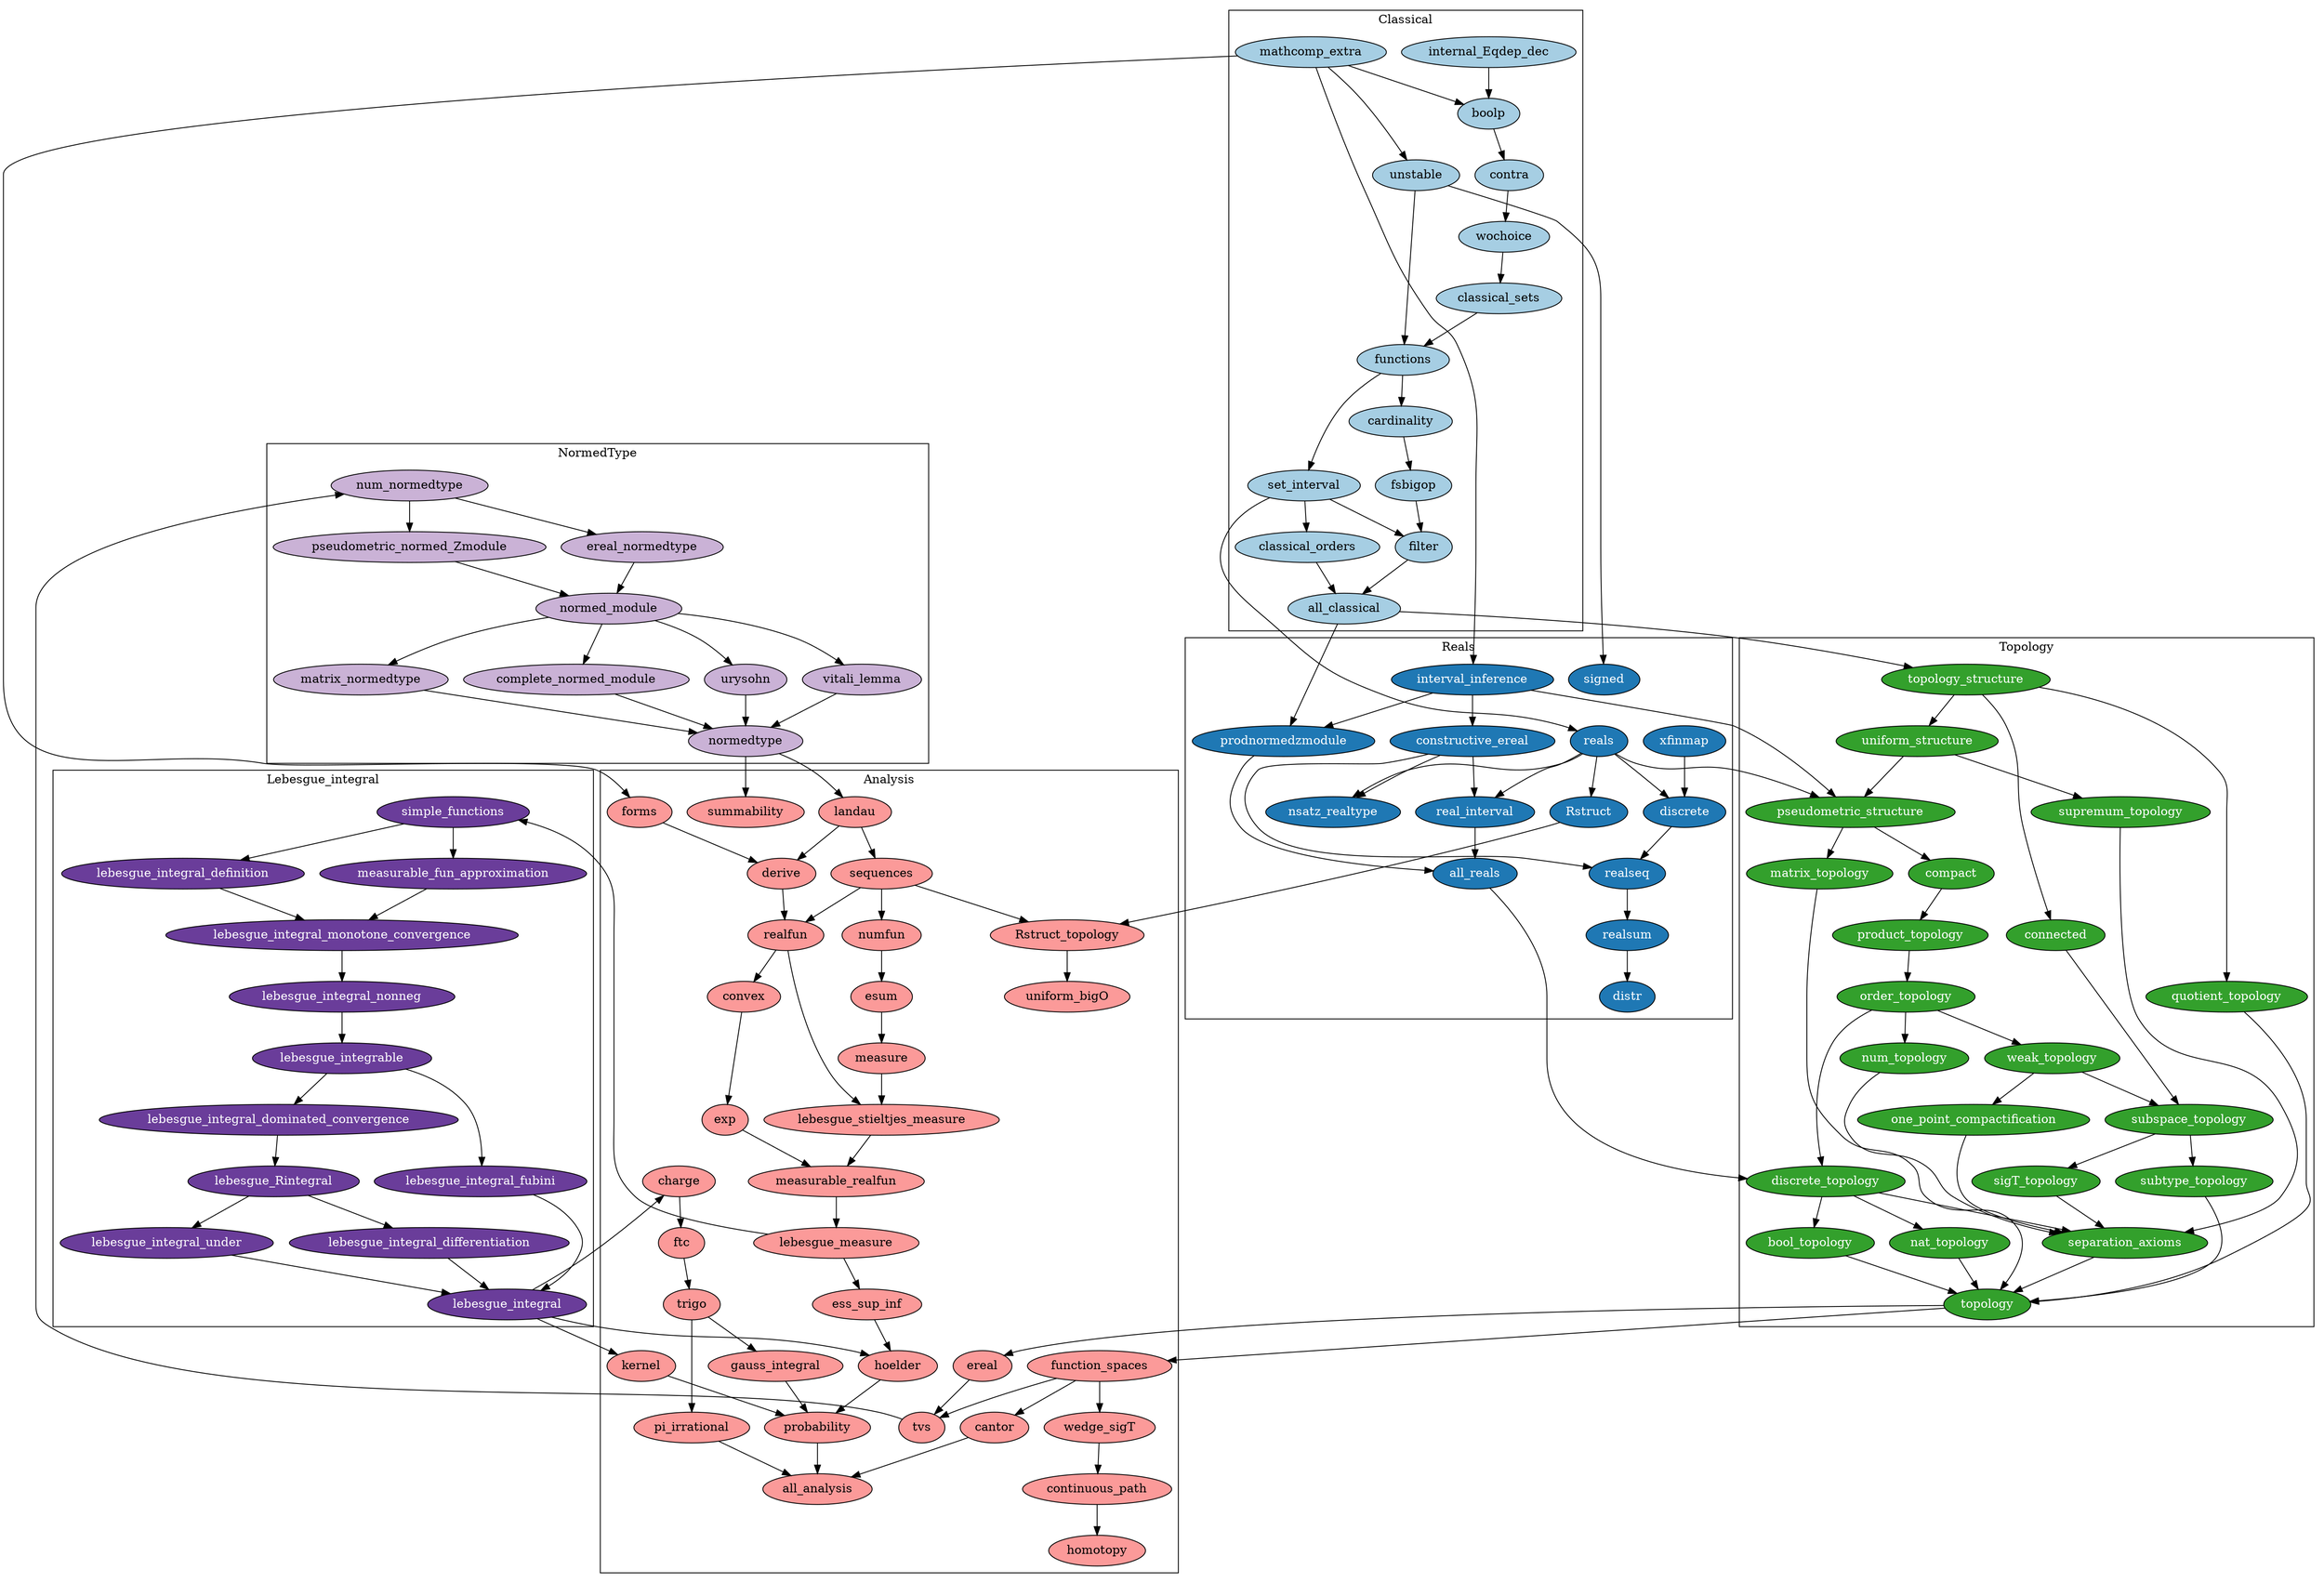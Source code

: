 digraph depend {
	node [colorscheme=paired12,
		shape=ellipse,
		style=filled
	];
	subgraph cluster_analysis {
		graph [label=Analysis];
		"theories/all_analysis"	[fillcolor=5,
			label=all_analysis];
		"theories/ereal"	[fillcolor=5,
			label=ereal];
		"theories/landau"	[fillcolor=5,
			label=landau];
		"theories/function_spaces"	[fillcolor=5,
			label=function_spaces];
		"theories/cantor"	[fillcolor=5,
			label=cantor];
		"theories/realfun"	[fillcolor=5,
			label=realfun];
		"theories/sequences"	[fillcolor=5,
			label=sequences];
		"theories/exp"	[fillcolor=5,
			label=exp];
		"theories/trigo"	[fillcolor=5,
			label=trigo];
		"theories/esum"	[fillcolor=5,
			label=esum];
		"theories/lebesgue_measure"	[fillcolor=5,
			label=lebesgue_measure];
		"theories/forms"	[fillcolor=5,
			label=forms];
		"theories/derive"	[fillcolor=5,
			label=derive];
		"theories/measure"	[fillcolor=5,
			label=measure];
		"theories/numfun"	[fillcolor=5,
			label=numfun];
		"theories/ftc"	[fillcolor=5,
			label=ftc];
		"theories/hoelder"	[fillcolor=5,
			label=hoelder];
		"theories/probability"	[fillcolor=5,
			label=probability];
		"theories/lebesgue_stieltjes_measure"	[fillcolor=5,
			label=lebesgue_stieltjes_measure];
		"theories/convex"	[fillcolor=5,
			label=convex];
		"theories/charge"	[fillcolor=5,
			label=charge];
		"theories/kernel"	[fillcolor=5,
			label=kernel];
		"theories/pi_irrational"	[fillcolor=5,
			label=pi_irrational];
		"theories/gauss_integral"	[fillcolor=5,
			label=gauss_integral];
		"theories/homotopy_theory/homotopy"	[fillcolor=5,
			label=homotopy];
		"theories/homotopy_theory/wedge_sigT"	[fillcolor=5,
			label=wedge_sigT];
		"theories/homotopy_theory/continuous_path"	[fillcolor=5,
			label=continuous_path];
		"theories/ess_sup_inf"	[fillcolor=5,
			label=ess_sup_inf];
		"theories/tvs"	[fillcolor=5,
			label=tvs];
		"theories/measurable_realfun"	[fillcolor=5,
			label=measurable_realfun];
		"theories/showcase/summability"	[fillcolor=5,
			label=summability];
		"analysis_stdlib/Rstruct_topology"	[fillcolor=5,
			label=Rstruct_topology];
		"analysis_stdlib/showcase/uniform_bigO"	[fillcolor=5,
			label=uniform_bigO];
	}
	subgraph cluster_classical {
		graph [label=Classical];
		"classical/all_classical"	[URL="mathcomp.classical.all_classical.html",
			fillcolor=1,
			label=all_classical];
		"classical/boolp"	[URL="mathcomp.classical.boolp.html",
			fillcolor=1,
			label=boolp];
		"classical/contra"	[URL="mathcomp.classical.contra.html",
			fillcolor=1,
			label=contra];
		"classical/classical_sets"	[URL="mathcomp.classical.classical_sets.html",
			fillcolor=1,
			label=classical_sets];
		"classical/mathcomp_extra"	[URL="mathcomp.classical.mathcomp_extra.html",
			fillcolor=1,
			label=mathcomp_extra];
		"classical/functions"	[URL="mathcomp.classical.functions.html",
			fillcolor=1,
			label=functions];
		"classical/cardinality"	[URL="mathcomp.classical.cardinality.html",
			fillcolor=1,
			label=cardinality];
		"classical/fsbigop"	[URL="mathcomp.classical.fsbigop.html",
			fillcolor=1,
			label=fsbigop];
		"classical/set_interval"	[URL="mathcomp.classical.set_interval.html",
			fillcolor=1,
			label=set_interval];
		"classical/classical_orders"	[URL="mathcomp.classical.classical_orders.html",
			fillcolor=1,
			label=classical_orders];
		"classical/filter"	[URL="mathcomp.classical.filter.html",
			fillcolor=1,
			label=filter];
		"classical/internal_Eqdep_dec"	[URL="mathcomp.classical.internal_Eqdep_dec.html",
			fillcolor=1,
			label=internal_Eqdep_dec];
		"classical/wochoice"	[URL="mathcomp.classical.wochoice.html",
			fillcolor=1,
			label=wochoice];
		"classical/unstable"	[URL="mathcomp.classical.unstable.html",
			fillcolor=1,
			label=unstable];
	}
	subgraph cluster_reals {
		graph [label=Reals];
		"reals/constructive_ereal"	[fillcolor=2,
			fontcolor=white,
			label=constructive_ereal];
		"reals/interval_inference"	[fillcolor=2,
			fontcolor=white,
			label=interval_inference];
		"reals/reals"	[fillcolor=2,
			fontcolor=white,
			label=reals];
		"reals/real_interval"	[fillcolor=2,
			fontcolor=white,
			label=real_interval];
		"reals/signed"	[fillcolor=2,
			fontcolor=white,
			label=signed];
		"reals/prodnormedzmodule"	[fillcolor=2,
			fontcolor=white,
			label=prodnormedzmodule];
		"reals/all_reals"	[fillcolor=2,
			fontcolor=white,
			label=all_reals];
		"experimental_reals/xfinmap"	[fillcolor=2,
			fontcolor=white,
			label=xfinmap];
		"experimental_reals/discrete"	[fillcolor=2,
			fontcolor=white,
			label=discrete];
		"experimental_reals/realseq"	[fillcolor=2,
			fontcolor=white,
			label=realseq];
		"experimental_reals/realsum"	[fillcolor=2,
			fontcolor=white,
			label=realsum];
		"experimental_reals/distr"	[fillcolor=2,
			fontcolor=white,
			label=distr];
		"reals_stdlib/Rstruct"	[fillcolor=2,
			fontcolor=white,
			label=Rstruct];
		"reals_stdlib/nsatz_realtype"	[fillcolor=2,
			fontcolor=white,
			label=nsatz_realtype];
	}
	subgraph cluster_experimental_reals {
		graph [label=ExperimentalReals];
	}
	subgraph cluster_topology {
		graph [label=Topology];
		"theories/topology_theory/topology"	[fillcolor=4,
			fontcolor=white,
			label=topology];
		"theories/topology_theory/bool_topology"	[fillcolor=4,
			fontcolor=white,
			label=bool_topology];
		"theories/topology_theory/num_topology"	[fillcolor=4,
			fontcolor=white,
			label=num_topology];
		"theories/topology_theory/quotient_topology"	[fillcolor=4,
			fontcolor=white,
			label=quotient_topology];
		"theories/topology_theory/compact"	[fillcolor=4,
			fontcolor=white,
			label=compact];
		"theories/topology_theory/connected"	[fillcolor=4,
			fontcolor=white,
			label=connected];
		"theories/topology_theory/matrix_topology"	[fillcolor=4,
			fontcolor=white,
			label=matrix_topology];
		"theories/topology_theory/nat_topology"	[fillcolor=4,
			fontcolor=white,
			label=nat_topology];
		"theories/topology_theory/order_topology"	[fillcolor=4,
			fontcolor=white,
			label=order_topology];
		"theories/topology_theory/product_topology"	[fillcolor=4,
			fontcolor=white,
			label=product_topology];
		"theories/topology_theory/pseudometric_structure"	[fillcolor=4,
			fontcolor=white,
			label=pseudometric_structure];
		"theories/topology_theory/subspace_topology"	[fillcolor=4,
			fontcolor=white,
			label=subspace_topology];
		"theories/topology_theory/subtype_topology"	[fillcolor=4,
			fontcolor=white,
			label=subtype_topology];
		"theories/topology_theory/supremum_topology"	[fillcolor=4,
			fontcolor=white,
			label=supremum_topology];
		"theories/topology_theory/topology_structure"	[fillcolor=4,
			fontcolor=white,
			label=topology_structure];
		"theories/topology_theory/uniform_structure"	[fillcolor=4,
			fontcolor=white,
			label=uniform_structure];
		"theories/topology_theory/weak_topology"	[fillcolor=4,
			fontcolor=white,
			label=weak_topology];
		"theories/topology_theory/one_point_compactification"	[fillcolor=4,
			fontcolor=white,
			label=one_point_compactification];
		"theories/topology_theory/sigT_topology"	[fillcolor=4,
			fontcolor=white,
			label=sigT_topology];
		"theories/topology_theory/discrete_topology"	[fillcolor=4,
			fontcolor=white,
			label=discrete_topology];
		"theories/topology_theory/separation_axioms"	[fillcolor=4,
			fontcolor=white,
			label=separation_axioms];
	}
	subgraph cluster_normedtype {
		graph [label=NormedType];
		"theories/normedtype_theory/normedtype"	[fillcolor=9,
			label=normedtype];
		"theories/normedtype_theory/num_normedtype"	[fillcolor=9,
			label=num_normedtype];
		"theories/normedtype_theory/matrix_normedtype"	[fillcolor=9,
			label=matrix_normedtype];
		"theories/normedtype_theory/pseudometric_normed_Zmodule"	[fillcolor=9,
			label=pseudometric_normed_Zmodule];
		"theories/normedtype_theory/normed_module"	[fillcolor=9,
			label=normed_module];
		"theories/normedtype_theory/ereal_normedtype"	[fillcolor=9,
			label=ereal_normedtype];
		"theories/normedtype_theory/complete_normed_module"	[fillcolor=9,
			label=complete_normed_module];
		"theories/normedtype_theory/urysohn"	[fillcolor=9,
			label=urysohn];
		"theories/normedtype_theory/vitali_lemma"	[fillcolor=9,
			label=vitali_lemma];
	}
	subgraph cluster_lebesgue_integral {
		graph [label=Lebesgue_integral];
		"theories/lebesgue_integral_theory/lebesgue_integral"	[fillcolor=10,
			fontcolor=white,
			label=lebesgue_integral];
		"theories/lebesgue_integral_theory/simple_functions"	[fillcolor=10,
			fontcolor=white,
			label=simple_functions];
		"theories/lebesgue_integral_theory/lebesgue_integral_definition"	[fillcolor=10,
			fontcolor=white,
			label=lebesgue_integral_definition];
		"theories/lebesgue_integral_theory/measurable_fun_approximation"	[fillcolor=10,
			fontcolor=white,
			label=measurable_fun_approximation];
		"theories/lebesgue_integral_theory/lebesgue_integral_monotone_convergence"	[fillcolor=10,
			fontcolor=white,
			label=lebesgue_integral_monotone_convergence];
		"theories/lebesgue_integral_theory/lebesgue_integral_nonneg"	[fillcolor=10,
			fontcolor=white,
			label=lebesgue_integral_nonneg];
		"theories/lebesgue_integral_theory/lebesgue_integrable"	[fillcolor=10,
			fontcolor=white,
			label=lebesgue_integrable];
		"theories/lebesgue_integral_theory/lebesgue_integral_dominated_convergence"	[fillcolor=10,
			fontcolor=white,
			label=lebesgue_integral_dominated_convergence];
		"theories/lebesgue_integral_theory/lebesgue_integral_under"	[fillcolor=10,
			fontcolor=white,
			label=lebesgue_integral_under];
		"theories/lebesgue_integral_theory/lebesgue_Rintegral"	[fillcolor=10,
			fontcolor=white,
			label=lebesgue_Rintegral];
		"theories/lebesgue_integral_theory/lebesgue_integral_fubini"	[fillcolor=10,
			fontcolor=white,
			label=lebesgue_integral_fubini];
		"theories/lebesgue_integral_theory/lebesgue_integral_differentiation"	[fillcolor=10,
			fontcolor=white,
			label=lebesgue_integral_differentiation];
	}
	"classical/all_classical" -> "reals/prodnormedzmodule";
	"classical/all_classical" -> "theories/topology_theory/topology_structure";
	"classical/boolp" -> "classical/contra";
	"classical/contra" -> "classical/wochoice";
	"classical/classical_sets" -> "classical/functions";
	"classical/mathcomp_extra" -> "classical/boolp";
	"classical/mathcomp_extra" -> "classical/unstable";
	"classical/mathcomp_extra" -> "reals/interval_inference";
	"classical/mathcomp_extra" -> "theories/forms";
	"classical/functions" -> "classical/cardinality";
	"classical/functions" -> "classical/set_interval";
	"classical/cardinality" -> "classical/fsbigop";
	"classical/fsbigop" -> "classical/filter";
	"classical/set_interval" -> "classical/classical_orders";
	"classical/set_interval" -> "classical/filter";
	"classical/set_interval" -> "reals/reals";
	"classical/classical_orders" -> "classical/all_classical";
	"classical/filter" -> "classical/all_classical";
	"classical/internal_Eqdep_dec" -> "classical/boolp";
	"classical/wochoice" -> "classical/classical_sets";
	"classical/unstable" -> "classical/functions";
	"classical/unstable" -> "reals/signed";
	"reals/constructive_ereal" -> "reals/real_interval";
	"reals/constructive_ereal" -> "experimental_reals/realseq";
	"reals/constructive_ereal" -> "reals_stdlib/nsatz_realtype";
	"reals/interval_inference" -> "reals/constructive_ereal";
	"reals/interval_inference" -> "reals/prodnormedzmodule";
	"reals/interval_inference" -> "theories/topology_theory/pseudometric_structure";
	"reals/reals" -> "reals/real_interval";
	"reals/reals" -> "experimental_reals/discrete";
	"reals/reals" -> "reals_stdlib/Rstruct";
	"reals/reals" -> "reals_stdlib/nsatz_realtype";
	"reals/reals" -> "theories/topology_theory/pseudometric_structure";
	"reals/real_interval" -> "reals/all_reals";
	"reals/prodnormedzmodule" -> "reals/all_reals";
	"reals/all_reals" -> "theories/topology_theory/discrete_topology";
	"experimental_reals/xfinmap" -> "experimental_reals/discrete";
	"experimental_reals/discrete" -> "experimental_reals/realseq";
	"experimental_reals/realseq" -> "experimental_reals/realsum";
	"experimental_reals/realsum" -> "experimental_reals/distr";
	"reals_stdlib/Rstruct" -> "analysis_stdlib/Rstruct_topology";
	"theories/ereal" -> "theories/tvs";
	"theories/landau" -> "theories/sequences";
	"theories/landau" -> "theories/derive";
	"theories/topology_theory/topology" -> "theories/ereal";
	"theories/topology_theory/topology" -> "theories/function_spaces";
	"theories/function_spaces" -> "theories/cantor";
	"theories/function_spaces" -> "theories/homotopy_theory/wedge_sigT";
	"theories/function_spaces" -> "theories/tvs";
	"theories/cantor" -> "theories/all_analysis";
	"theories/normedtype_theory/normedtype" -> "theories/landau";
	"theories/normedtype_theory/normedtype" -> "theories/showcase/summability";
	"theories/realfun" -> "theories/lebesgue_stieltjes_measure";
	"theories/realfun" -> "theories/convex";
	"theories/sequences" -> "theories/realfun";
	"theories/sequences" -> "theories/numfun";
	"theories/sequences" -> "analysis_stdlib/Rstruct_topology";
	"theories/exp" -> "theories/measurable_realfun";
	"theories/trigo" -> "theories/pi_irrational";
	"theories/trigo" -> "theories/gauss_integral";
	"theories/esum" -> "theories/measure";
	"theories/lebesgue_measure" -> "theories/ess_sup_inf";
	"theories/lebesgue_measure" -> "theories/lebesgue_integral_theory/simple_functions";
	"theories/forms" -> "theories/derive";
	"theories/derive" -> "theories/realfun";
	"theories/measure" -> "theories/lebesgue_stieltjes_measure";
	"theories/numfun" -> "theories/esum";
	"theories/lebesgue_integral_theory/lebesgue_integral" -> "theories/hoelder";
	"theories/lebesgue_integral_theory/lebesgue_integral" -> "theories/charge";
	"theories/lebesgue_integral_theory/lebesgue_integral" -> "theories/kernel";
	"theories/ftc" -> "theories/trigo";
	"theories/hoelder" -> "theories/probability";
	"theories/probability" -> "theories/all_analysis";
	"theories/lebesgue_stieltjes_measure" -> "theories/measurable_realfun";
	"theories/convex" -> "theories/exp";
	"theories/charge" -> "theories/ftc";
	"theories/kernel" -> "theories/probability";
	"theories/pi_irrational" -> "theories/all_analysis";
	"theories/gauss_integral" -> "theories/probability";
	"theories/topology_theory/bool_topology" -> "theories/topology_theory/topology";
	"theories/topology_theory/num_topology" -> "theories/topology_theory/separation_axioms";
	"theories/topology_theory/quotient_topology" -> "theories/topology_theory/topology";
	"theories/topology_theory/compact" -> "theories/topology_theory/product_topology";
	"theories/topology_theory/connected" -> "theories/topology_theory/subspace_topology";
	"theories/topology_theory/matrix_topology" -> "theories/topology_theory/topology";
	"theories/topology_theory/nat_topology" -> "theories/topology_theory/topology";
	"theories/topology_theory/order_topology" -> "theories/topology_theory/num_topology";
	"theories/topology_theory/order_topology" -> "theories/topology_theory/weak_topology";
	"theories/topology_theory/order_topology" -> "theories/topology_theory/discrete_topology";
	"theories/topology_theory/product_topology" -> "theories/topology_theory/order_topology";
	"theories/topology_theory/pseudometric_structure" -> "theories/topology_theory/compact";
	"theories/topology_theory/pseudometric_structure" -> "theories/topology_theory/matrix_topology";
	"theories/topology_theory/subspace_topology" -> "theories/topology_theory/subtype_topology";
	"theories/topology_theory/subspace_topology" -> "theories/topology_theory/sigT_topology";
	"theories/topology_theory/subtype_topology" -> "theories/topology_theory/topology";
	"theories/topology_theory/supremum_topology" -> "theories/topology_theory/separation_axioms";
	"theories/topology_theory/topology_structure" -> "theories/topology_theory/quotient_topology";
	"theories/topology_theory/topology_structure" -> "theories/topology_theory/connected";
	"theories/topology_theory/topology_structure" -> "theories/topology_theory/uniform_structure";
	"theories/topology_theory/uniform_structure" -> "theories/topology_theory/pseudometric_structure";
	"theories/topology_theory/uniform_structure" -> "theories/topology_theory/supremum_topology";
	"theories/topology_theory/weak_topology" -> "theories/topology_theory/subspace_topology";
	"theories/topology_theory/weak_topology" -> "theories/topology_theory/one_point_compactification";
	"theories/topology_theory/one_point_compactification" -> "theories/topology_theory/separation_axioms";
	"theories/topology_theory/sigT_topology" -> "theories/topology_theory/separation_axioms";
	"theories/topology_theory/discrete_topology" -> "theories/topology_theory/bool_topology";
	"theories/topology_theory/discrete_topology" -> "theories/topology_theory/nat_topology";
	"theories/topology_theory/discrete_topology" -> "theories/topology_theory/separation_axioms";
	"theories/topology_theory/separation_axioms" -> "theories/topology_theory/topology";
	"theories/homotopy_theory/wedge_sigT" -> "theories/homotopy_theory/continuous_path";
	"theories/homotopy_theory/continuous_path" -> "theories/homotopy_theory/homotopy";
	"theories/ess_sup_inf" -> "theories/hoelder";
	"theories/tvs" -> "theories/normedtype_theory/num_normedtype";
	"theories/normedtype_theory/num_normedtype" -> "theories/normedtype_theory/pseudometric_normed_Zmodule";
	"theories/normedtype_theory/num_normedtype" -> "theories/normedtype_theory/ereal_normedtype";
	"theories/normedtype_theory/matrix_normedtype" -> "theories/normedtype_theory/normedtype";
	"theories/normedtype_theory/pseudometric_normed_Zmodule" -> "theories/normedtype_theory/normed_module";
	"theories/normedtype_theory/normed_module" -> "theories/normedtype_theory/matrix_normedtype";
	"theories/normedtype_theory/normed_module" -> "theories/normedtype_theory/complete_normed_module";
	"theories/normedtype_theory/normed_module" -> "theories/normedtype_theory/urysohn";
	"theories/normedtype_theory/normed_module" -> "theories/normedtype_theory/vitali_lemma";
	"theories/normedtype_theory/ereal_normedtype" -> "theories/normedtype_theory/normed_module";
	"theories/normedtype_theory/complete_normed_module" -> "theories/normedtype_theory/normedtype";
	"theories/normedtype_theory/urysohn" -> "theories/normedtype_theory/normedtype";
	"theories/normedtype_theory/vitali_lemma" -> "theories/normedtype_theory/normedtype";
	"theories/measurable_realfun" -> "theories/lebesgue_measure";
	"theories/lebesgue_integral_theory/simple_functions" -> "theories/lebesgue_integral_theory/lebesgue_integral_definition";
	"theories/lebesgue_integral_theory/simple_functions" -> "theories/lebesgue_integral_theory/measurable_fun_approximation";
	"theories/lebesgue_integral_theory/lebesgue_integral_definition" -> "theories/lebesgue_integral_theory/lebesgue_integral_monotone_convergence";
	"theories/lebesgue_integral_theory/measurable_fun_approximation" -> "theories/lebesgue_integral_theory/lebesgue_integral_monotone_convergence";
	"theories/lebesgue_integral_theory/lebesgue_integral_monotone_convergence" -> "theories/lebesgue_integral_theory/lebesgue_integral_nonneg";
	"theories/lebesgue_integral_theory/lebesgue_integral_nonneg" -> "theories/lebesgue_integral_theory/lebesgue_integrable";
	"theories/lebesgue_integral_theory/lebesgue_integrable" -> "theories/lebesgue_integral_theory/lebesgue_integral_dominated_convergence";
	"theories/lebesgue_integral_theory/lebesgue_integrable" -> "theories/lebesgue_integral_theory/lebesgue_integral_fubini";
	"theories/lebesgue_integral_theory/lebesgue_integral_dominated_convergence" -> "theories/lebesgue_integral_theory/lebesgue_Rintegral";
	"theories/lebesgue_integral_theory/lebesgue_integral_under" -> "theories/lebesgue_integral_theory/lebesgue_integral";
	"theories/lebesgue_integral_theory/lebesgue_Rintegral" -> "theories/lebesgue_integral_theory/lebesgue_integral_under";
	"theories/lebesgue_integral_theory/lebesgue_Rintegral" -> "theories/lebesgue_integral_theory/lebesgue_integral_differentiation";
	"theories/lebesgue_integral_theory/lebesgue_integral_fubini" -> "theories/lebesgue_integral_theory/lebesgue_integral";
	"theories/lebesgue_integral_theory/lebesgue_integral_differentiation" -> "theories/lebesgue_integral_theory/lebesgue_integral";
	"analysis_stdlib/Rstruct_topology" -> "analysis_stdlib/showcase/uniform_bigO";
}
